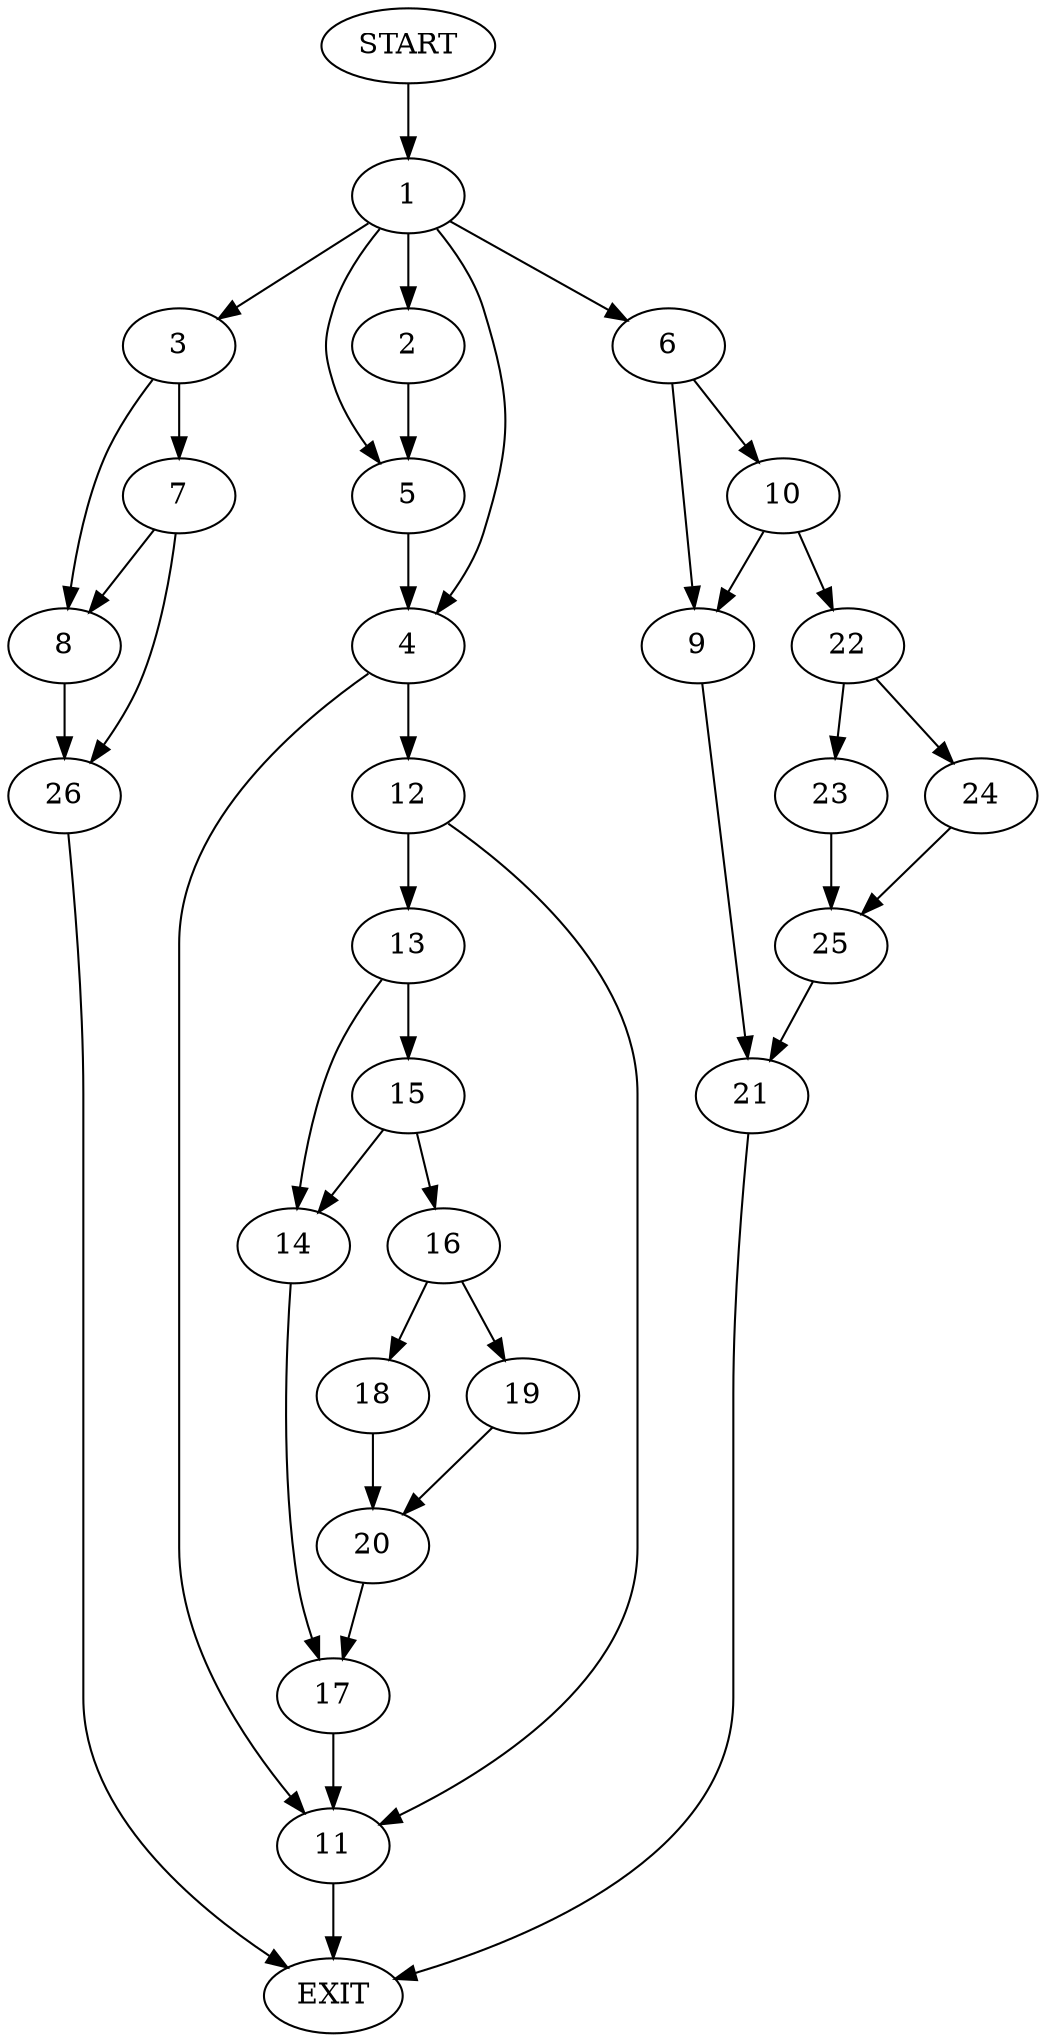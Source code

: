 digraph {
0 [label="START"]
27 [label="EXIT"]
0 -> 1
1 -> 2
1 -> 3
1 -> 4
1 -> 5
1 -> 6
2 -> 5
3 -> 7
3 -> 8
6 -> 9
6 -> 10
5 -> 4
4 -> 11
4 -> 12
12 -> 11
12 -> 13
11 -> 27
13 -> 14
13 -> 15
15 -> 16
15 -> 14
14 -> 17
16 -> 18
16 -> 19
19 -> 20
18 -> 20
20 -> 17
17 -> 11
9 -> 21
10 -> 22
10 -> 9
22 -> 23
22 -> 24
23 -> 25
24 -> 25
25 -> 21
21 -> 27
7 -> 26
7 -> 8
8 -> 26
26 -> 27
}
